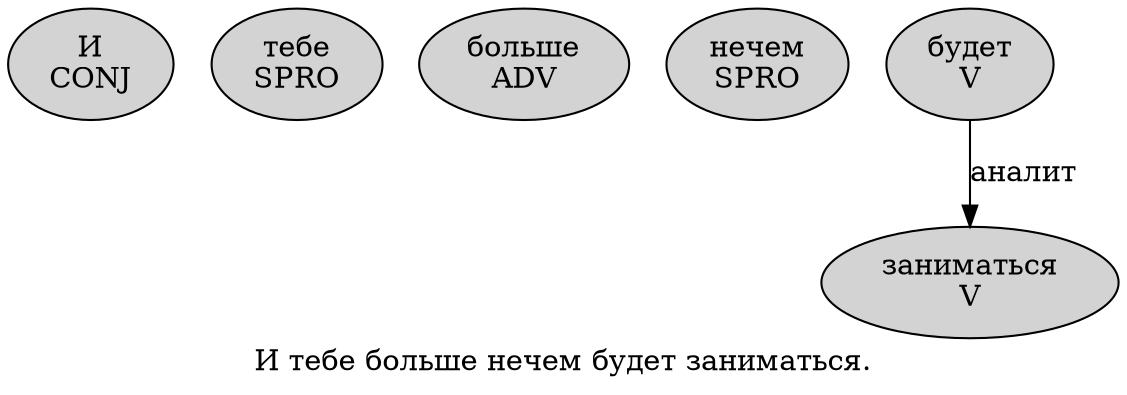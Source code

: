 digraph SENTENCE_352 {
	graph [label="И тебе больше нечем будет заниматься."]
	node [style=filled]
		0 [label="И
CONJ" color="" fillcolor=lightgray penwidth=1 shape=ellipse]
		1 [label="тебе
SPRO" color="" fillcolor=lightgray penwidth=1 shape=ellipse]
		2 [label="больше
ADV" color="" fillcolor=lightgray penwidth=1 shape=ellipse]
		3 [label="нечем
SPRO" color="" fillcolor=lightgray penwidth=1 shape=ellipse]
		4 [label="будет
V" color="" fillcolor=lightgray penwidth=1 shape=ellipse]
		5 [label="заниматься
V" color="" fillcolor=lightgray penwidth=1 shape=ellipse]
			4 -> 5 [label="аналит"]
}